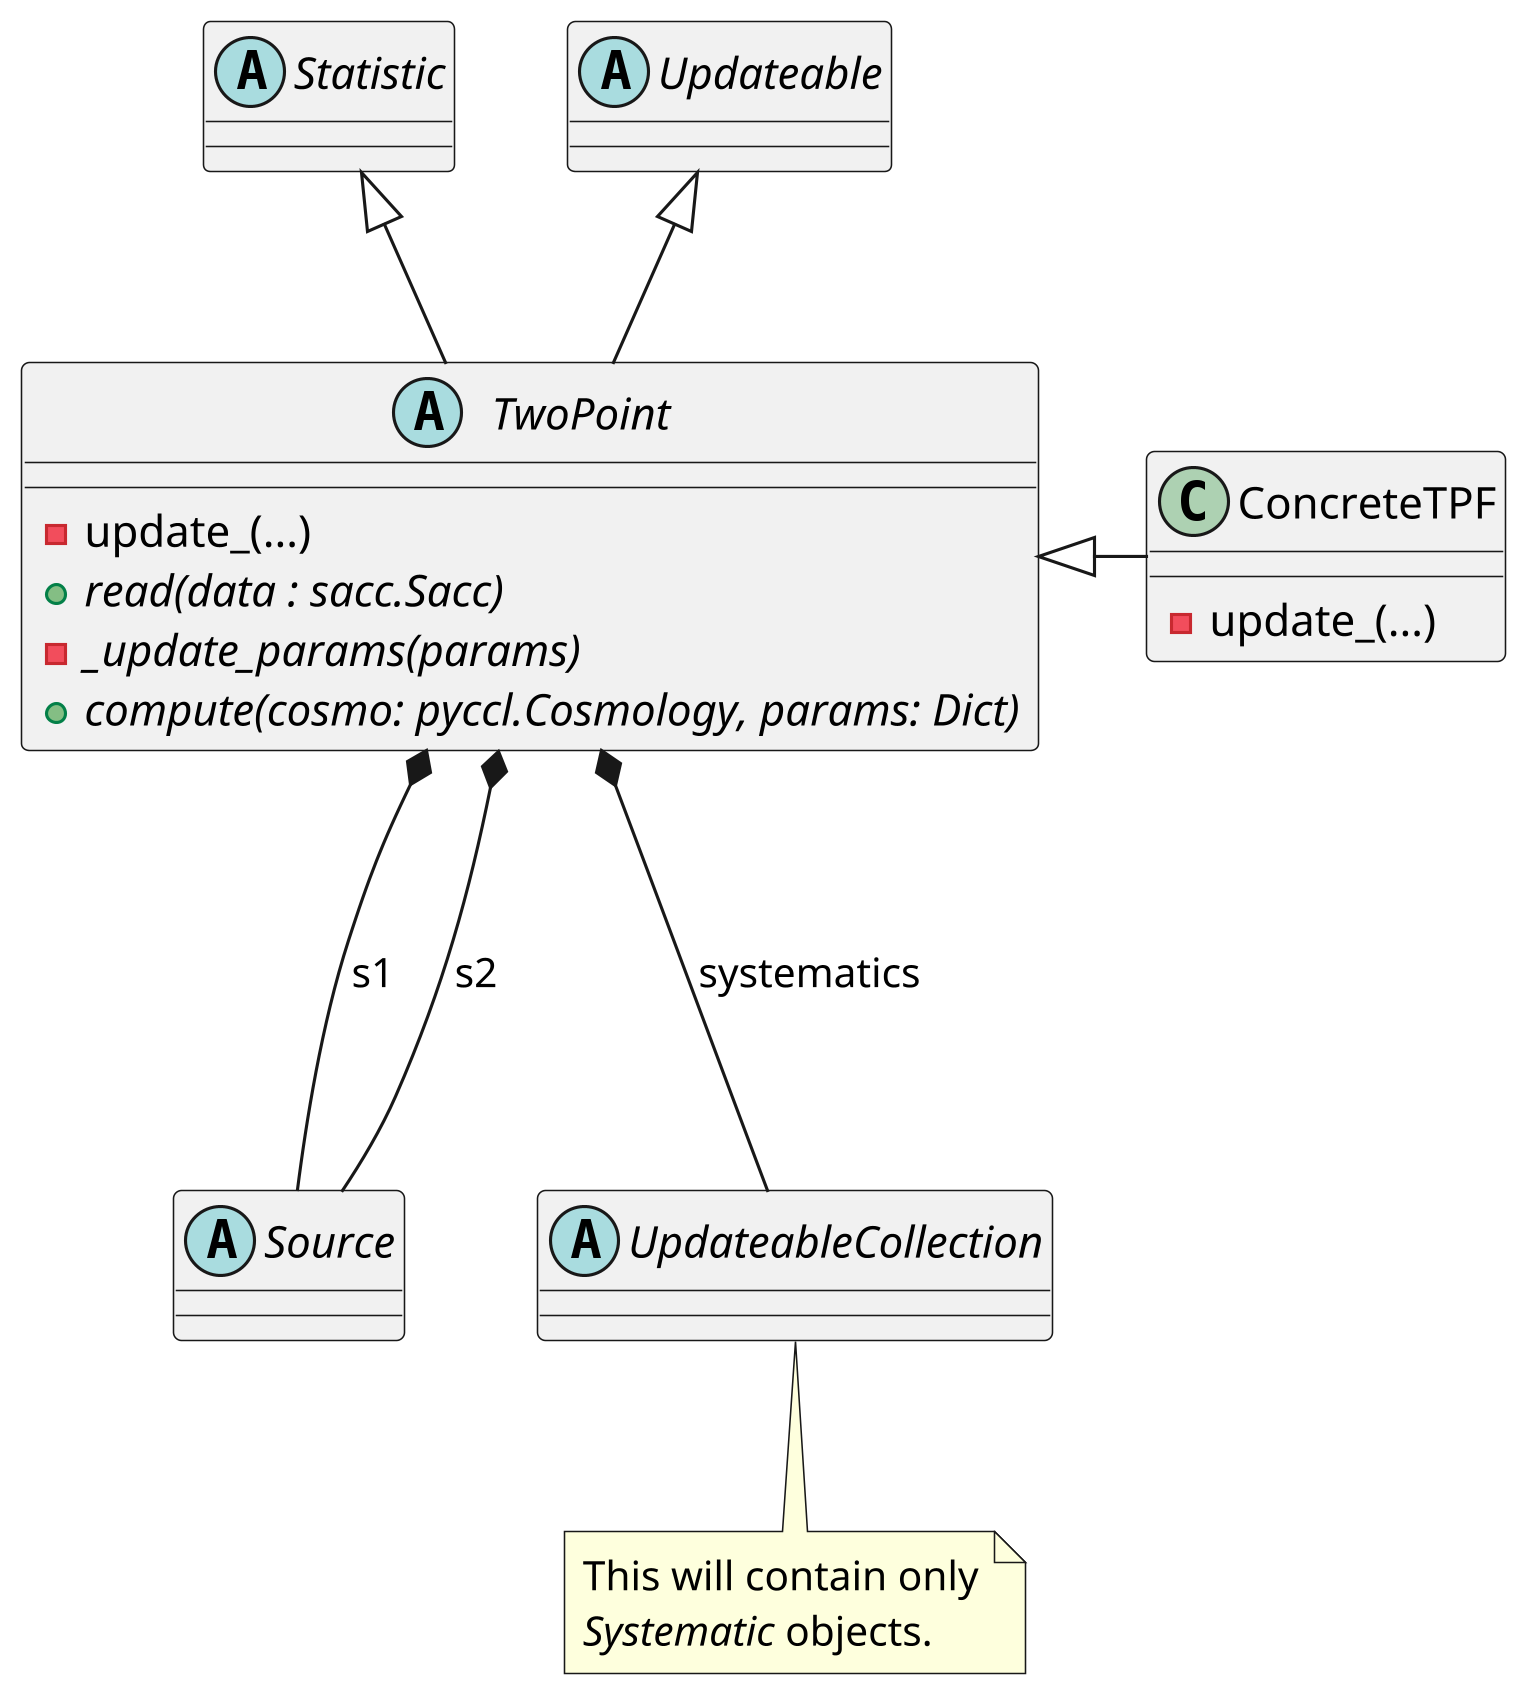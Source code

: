 @startuml
skinparam dpi 300
'skinparam linetype ortho
skinparam shadowing false
top to bottom direction

abstract class Statistic {}
abstract class Source {}
abstract class Updateable {}
abstract class UpdateableCollection {}
note bottom
 This will contain only
 <i>Systematic</i> objects.
end note

abstract class TwoPoint {
  - update_(...)
  + {abstract} read(data : sacc.Sacc)
  - {abstract} _update_params(params)
  + {abstract} compute(cosmo: pyccl.Cosmology, params: Dict)
}

TwoPoint -up-|> Updateable
TwoPoint -up-|> Statistic

TwoPoint *--down- Source : s1
TwoPoint *--down- Source : s2
TwoPoint *--down- UpdateableCollection : systematics

class ConcreteTPF {
 - update_(...)
}
 
ConcreteTPF -left-|> TwoPoint 

@enduml